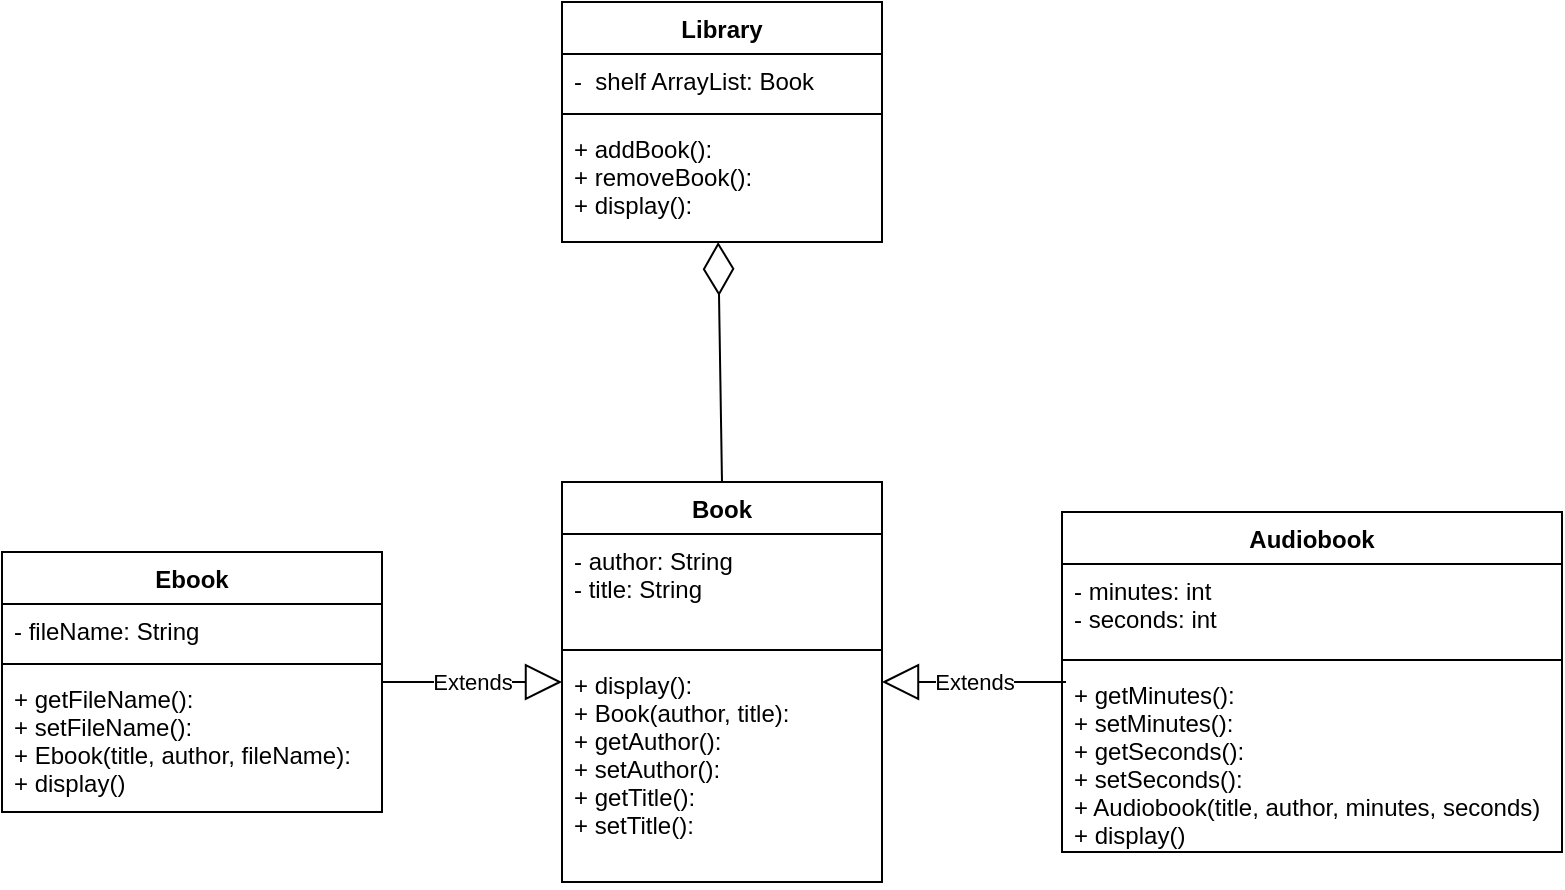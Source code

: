 <mxfile version="20.6.0" type="device"><diagram id="C5RBs43oDa-KdzZeNtuy" name="Page-1"><mxGraphModel dx="1422" dy="794" grid="1" gridSize="10" guides="1" tooltips="1" connect="1" arrows="1" fold="1" page="1" pageScale="1" pageWidth="827" pageHeight="1169" math="0" shadow="0"><root><mxCell id="WIyWlLk6GJQsqaUBKTNV-0"/><mxCell id="WIyWlLk6GJQsqaUBKTNV-1" parent="WIyWlLk6GJQsqaUBKTNV-0"/><mxCell id="u_TmQGZxdlR5Rj78NtIg-0" value="Book" style="swimlane;fontStyle=1;align=center;verticalAlign=top;childLayout=stackLayout;horizontal=1;startSize=26;horizontalStack=0;resizeParent=1;resizeParentMax=0;resizeLast=0;collapsible=1;marginBottom=0;" vertex="1" parent="WIyWlLk6GJQsqaUBKTNV-1"><mxGeometry x="300" y="280" width="160" height="200" as="geometry"/></mxCell><mxCell id="u_TmQGZxdlR5Rj78NtIg-1" value="- author: String&#10;- title: String" style="text;strokeColor=none;fillColor=none;align=left;verticalAlign=top;spacingLeft=4;spacingRight=4;overflow=hidden;rotatable=0;points=[[0,0.5],[1,0.5]];portConstraint=eastwest;" vertex="1" parent="u_TmQGZxdlR5Rj78NtIg-0"><mxGeometry y="26" width="160" height="54" as="geometry"/></mxCell><mxCell id="u_TmQGZxdlR5Rj78NtIg-2" value="" style="line;strokeWidth=1;fillColor=none;align=left;verticalAlign=middle;spacingTop=-1;spacingLeft=3;spacingRight=3;rotatable=0;labelPosition=right;points=[];portConstraint=eastwest;strokeColor=inherit;" vertex="1" parent="u_TmQGZxdlR5Rj78NtIg-0"><mxGeometry y="80" width="160" height="8" as="geometry"/></mxCell><mxCell id="u_TmQGZxdlR5Rj78NtIg-3" value="+ display(): &#10;+ Book(author, title):&#10;+ getAuthor():&#10;+ setAuthor():&#10;+ getTitle():&#10;+ setTitle():" style="text;strokeColor=none;fillColor=none;align=left;verticalAlign=top;spacingLeft=4;spacingRight=4;overflow=hidden;rotatable=0;points=[[0,0.5],[1,0.5]];portConstraint=eastwest;" vertex="1" parent="u_TmQGZxdlR5Rj78NtIg-0"><mxGeometry y="88" width="160" height="112" as="geometry"/></mxCell><mxCell id="u_TmQGZxdlR5Rj78NtIg-4" value="Ebook" style="swimlane;fontStyle=1;align=center;verticalAlign=top;childLayout=stackLayout;horizontal=1;startSize=26;horizontalStack=0;resizeParent=1;resizeParentMax=0;resizeLast=0;collapsible=1;marginBottom=0;" vertex="1" parent="WIyWlLk6GJQsqaUBKTNV-1"><mxGeometry x="20" y="315" width="190" height="130" as="geometry"/></mxCell><mxCell id="u_TmQGZxdlR5Rj78NtIg-5" value="- fileName: String" style="text;strokeColor=none;fillColor=none;align=left;verticalAlign=top;spacingLeft=4;spacingRight=4;overflow=hidden;rotatable=0;points=[[0,0.5],[1,0.5]];portConstraint=eastwest;" vertex="1" parent="u_TmQGZxdlR5Rj78NtIg-4"><mxGeometry y="26" width="190" height="26" as="geometry"/></mxCell><mxCell id="u_TmQGZxdlR5Rj78NtIg-6" value="" style="line;strokeWidth=1;fillColor=none;align=left;verticalAlign=middle;spacingTop=-1;spacingLeft=3;spacingRight=3;rotatable=0;labelPosition=right;points=[];portConstraint=eastwest;strokeColor=inherit;" vertex="1" parent="u_TmQGZxdlR5Rj78NtIg-4"><mxGeometry y="52" width="190" height="8" as="geometry"/></mxCell><mxCell id="u_TmQGZxdlR5Rj78NtIg-7" value="+ getFileName():&#10;+ setFileName():&#10;+ Ebook(title, author, fileName):&#10;+ display()" style="text;strokeColor=none;fillColor=none;align=left;verticalAlign=top;spacingLeft=4;spacingRight=4;overflow=hidden;rotatable=0;points=[[0,0.5],[1,0.5]];portConstraint=eastwest;" vertex="1" parent="u_TmQGZxdlR5Rj78NtIg-4"><mxGeometry y="60" width="190" height="70" as="geometry"/></mxCell><mxCell id="u_TmQGZxdlR5Rj78NtIg-8" value="Audiobook" style="swimlane;fontStyle=1;align=center;verticalAlign=top;childLayout=stackLayout;horizontal=1;startSize=26;horizontalStack=0;resizeParent=1;resizeParentMax=0;resizeLast=0;collapsible=1;marginBottom=0;" vertex="1" parent="WIyWlLk6GJQsqaUBKTNV-1"><mxGeometry x="550" y="295" width="250" height="170" as="geometry"/></mxCell><mxCell id="u_TmQGZxdlR5Rj78NtIg-9" value="- minutes: int&#10;- seconds: int" style="text;strokeColor=none;fillColor=none;align=left;verticalAlign=top;spacingLeft=4;spacingRight=4;overflow=hidden;rotatable=0;points=[[0,0.5],[1,0.5]];portConstraint=eastwest;" vertex="1" parent="u_TmQGZxdlR5Rj78NtIg-8"><mxGeometry y="26" width="250" height="44" as="geometry"/></mxCell><mxCell id="u_TmQGZxdlR5Rj78NtIg-10" value="" style="line;strokeWidth=1;fillColor=none;align=left;verticalAlign=middle;spacingTop=-1;spacingLeft=3;spacingRight=3;rotatable=0;labelPosition=right;points=[];portConstraint=eastwest;strokeColor=inherit;" vertex="1" parent="u_TmQGZxdlR5Rj78NtIg-8"><mxGeometry y="70" width="250" height="8" as="geometry"/></mxCell><mxCell id="u_TmQGZxdlR5Rj78NtIg-11" value="+ getMinutes():&#10;+ setMinutes():&#10;+ getSeconds():&#10;+ setSeconds():&#10;+ Audiobook(title, author, minutes, seconds)&#10;+ display()" style="text;strokeColor=none;fillColor=none;align=left;verticalAlign=top;spacingLeft=4;spacingRight=4;overflow=hidden;rotatable=0;points=[[0,0.5],[1,0.5]];portConstraint=eastwest;" vertex="1" parent="u_TmQGZxdlR5Rj78NtIg-8"><mxGeometry y="78" width="250" height="92" as="geometry"/></mxCell><mxCell id="u_TmQGZxdlR5Rj78NtIg-12" value="Library" style="swimlane;fontStyle=1;align=center;verticalAlign=top;childLayout=stackLayout;horizontal=1;startSize=26;horizontalStack=0;resizeParent=1;resizeParentMax=0;resizeLast=0;collapsible=1;marginBottom=0;" vertex="1" parent="WIyWlLk6GJQsqaUBKTNV-1"><mxGeometry x="300" y="40" width="160" height="120" as="geometry"/></mxCell><mxCell id="u_TmQGZxdlR5Rj78NtIg-13" value="-  shelf ArrayList: Book" style="text;strokeColor=none;fillColor=none;align=left;verticalAlign=top;spacingLeft=4;spacingRight=4;overflow=hidden;rotatable=0;points=[[0,0.5],[1,0.5]];portConstraint=eastwest;" vertex="1" parent="u_TmQGZxdlR5Rj78NtIg-12"><mxGeometry y="26" width="160" height="26" as="geometry"/></mxCell><mxCell id="u_TmQGZxdlR5Rj78NtIg-14" value="" style="line;strokeWidth=1;fillColor=none;align=left;verticalAlign=middle;spacingTop=-1;spacingLeft=3;spacingRight=3;rotatable=0;labelPosition=right;points=[];portConstraint=eastwest;strokeColor=inherit;" vertex="1" parent="u_TmQGZxdlR5Rj78NtIg-12"><mxGeometry y="52" width="160" height="8" as="geometry"/></mxCell><mxCell id="u_TmQGZxdlR5Rj78NtIg-15" value="+ addBook():&#10;+ removeBook():&#10;+ display():" style="text;strokeColor=none;fillColor=none;align=left;verticalAlign=top;spacingLeft=4;spacingRight=4;overflow=hidden;rotatable=0;points=[[0,0.5],[1,0.5]];portConstraint=eastwest;" vertex="1" parent="u_TmQGZxdlR5Rj78NtIg-12"><mxGeometry y="60" width="160" height="60" as="geometry"/></mxCell><mxCell id="u_TmQGZxdlR5Rj78NtIg-18" value="" style="endArrow=diamondThin;endFill=0;endSize=24;html=1;rounded=0;entryX=0.488;entryY=1;entryDx=0;entryDy=0;entryPerimeter=0;exitX=0.5;exitY=0;exitDx=0;exitDy=0;" edge="1" parent="WIyWlLk6GJQsqaUBKTNV-1" source="u_TmQGZxdlR5Rj78NtIg-0" target="u_TmQGZxdlR5Rj78NtIg-15"><mxGeometry width="160" relative="1" as="geometry"><mxPoint x="176" y="90" as="sourcePoint"/><mxPoint x="336" y="90" as="targetPoint"/></mxGeometry></mxCell><mxCell id="u_TmQGZxdlR5Rj78NtIg-20" value="Extends" style="endArrow=block;endSize=16;endFill=0;html=1;rounded=0;exitX=1;exitY=0.5;exitDx=0;exitDy=0;" edge="1" parent="WIyWlLk6GJQsqaUBKTNV-1" source="u_TmQGZxdlR5Rj78NtIg-4" target="u_TmQGZxdlR5Rj78NtIg-0"><mxGeometry width="160" relative="1" as="geometry"><mxPoint x="220" y="344.5" as="sourcePoint"/><mxPoint x="330" y="345" as="targetPoint"/></mxGeometry></mxCell><mxCell id="u_TmQGZxdlR5Rj78NtIg-21" value="Extends" style="endArrow=block;endSize=16;endFill=0;html=1;rounded=0;exitX=0.008;exitY=0.076;exitDx=0;exitDy=0;exitPerimeter=0;" edge="1" parent="WIyWlLk6GJQsqaUBKTNV-1" source="u_TmQGZxdlR5Rj78NtIg-11"><mxGeometry width="160" relative="1" as="geometry"><mxPoint x="520" y="510" as="sourcePoint"/><mxPoint x="460" y="380" as="targetPoint"/></mxGeometry></mxCell></root></mxGraphModel></diagram></mxfile>